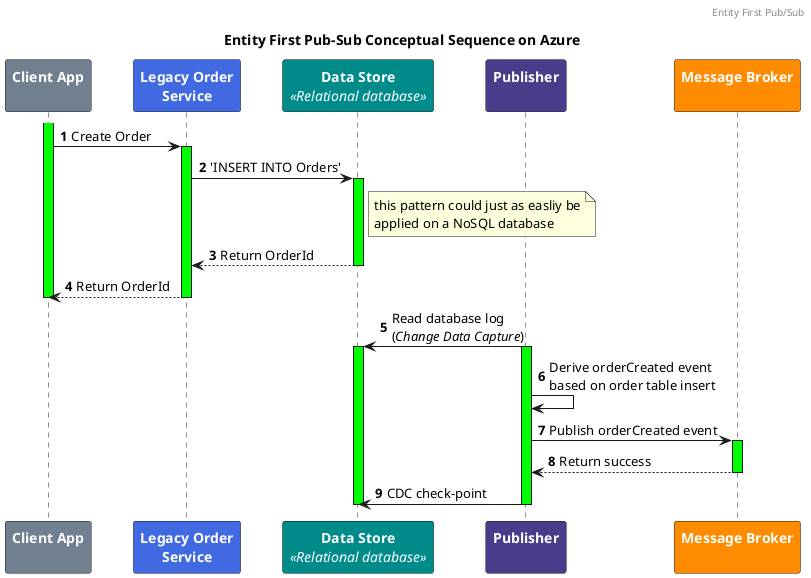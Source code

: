 @startuml
skinparam ParticipantFontSize 14
skinparam ParticipantFontColor #White
header "Entity First Pub/Sub"
title Entity First Pub-Sub Conceptual Sequence on Azure
participant ClientApp as "<b>Client App\n" #SlateGray
participant OrderService as "<b>Legacy Order\n<b>Service" #RoyalBlue
participant DataStore as "<b>Data Store\n<i><<Relational database>>" #DarkCyan
participant Publisher as "<b>Publisher\n" #DarkSlateBlue
participant EventHubs as "<b>Message Broker\n" #Darkorange

autonumber
activate ClientApp #Lime
ClientApp -> OrderService : Create Order
activate OrderService #Lime

OrderService -> DataStore : 'INSERT INTO Orders'
note right of DataStore: this pattern could just as easliy be\napplied on a NoSQL database
activate DataStore #Lime
DataStore --> OrderService : Return OrderId

deactivate DataStore
OrderService --> ClientApp : Return OrderId
deactivate OrderService
deactivate ClientApp

DataStore <- Publisher : Read database log\n(<i>Change Data Capture</i>)
activate DataStore #Lime
activate Publisher #Lime
Publisher -> Publisher : Derive orderCreated event\nbased on order table insert

Publisher -> EventHubs : Publish orderCreated event
activate EventHubs #Lime
EventHubs --> Publisher : Return success
deactivate EventHubs
Publisher -> DataStore : CDC check-point
deactivate Publisher
deactivate DataStore
@enduml